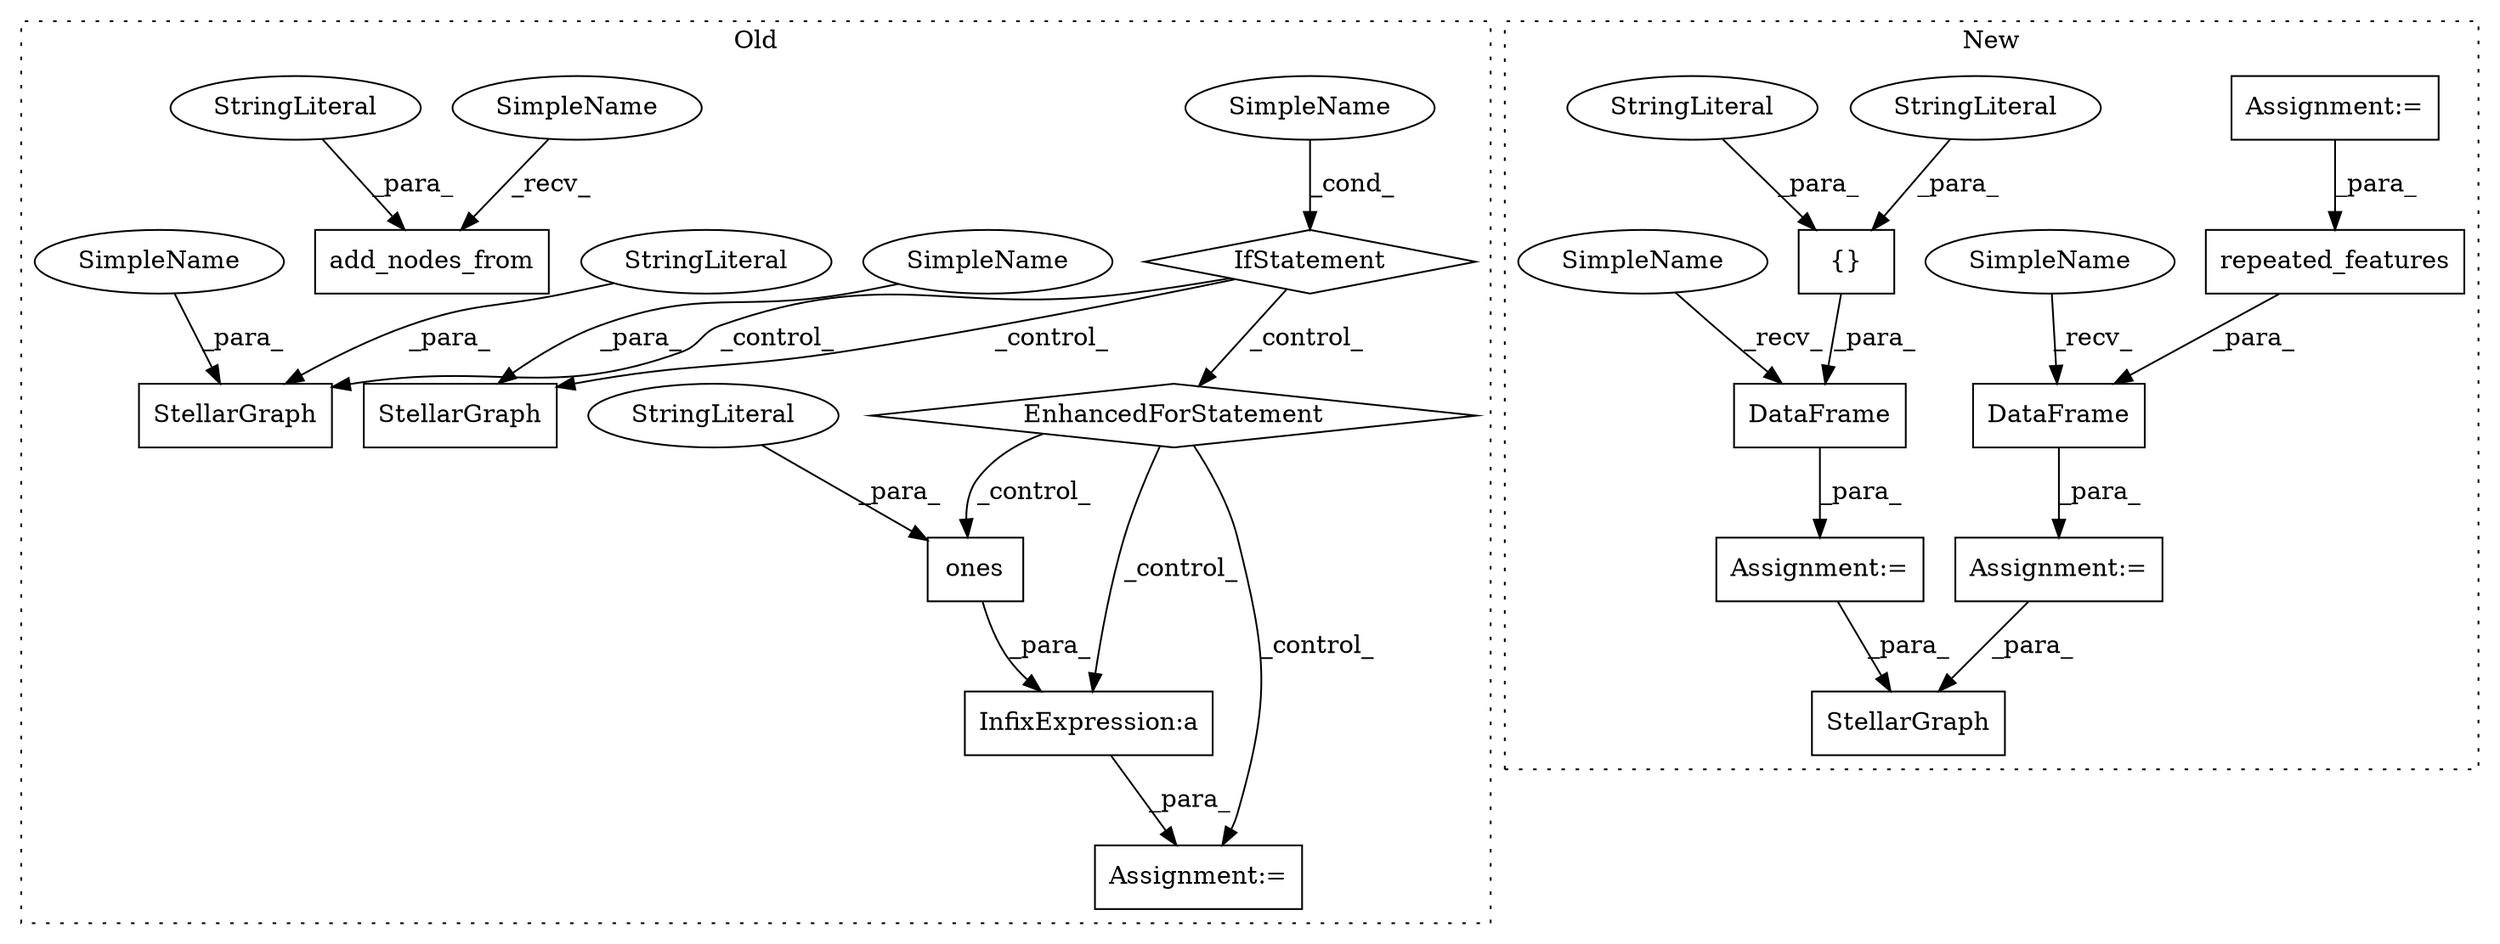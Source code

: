 digraph G {
subgraph cluster0 {
1 [label="IfStatement" a="25" s="2389,2421" l="4,2" shape="diamond"];
3 [label="EnhancedForStatement" a="70" s="2431,2525" l="69,2" shape="diamond"];
4 [label="ones" a="32" s="2604,2639" l="5,1" shape="box"];
5 [label="InfixExpression:a" a="27" s="2595" l="3" shape="box"];
6 [label="SimpleName" a="42" s="" l="" shape="ellipse"];
11 [label="StringLiteral" a="45" s="2634" l="5" shape="ellipse"];
14 [label="Assignment:=" a="7" s="2580" l="1" shape="box"];
17 [label="StellarGraph" a="32" s="2659,2683" l="13,1" shape="box"];
18 [label="StellarGraph" a="32" s="2708,2722" l="13,1" shape="box"];
20 [label="StringLiteral" a="45" s="2674" l="9" shape="ellipse"];
21 [label="add_nodes_from" a="32" s="2206,2238" l="15,1" shape="box"];
22 [label="StringLiteral" a="45" s="2234" l="4" shape="ellipse"];
23 [label="SimpleName" a="42" s="2672" l="1" shape="ellipse"];
24 [label="SimpleName" a="42" s="2204" l="1" shape="ellipse"];
25 [label="SimpleName" a="42" s="2721" l="1" shape="ellipse"];
label = "Old";
style="dotted";
}
subgraph cluster1 {
2 [label="repeated_features" a="32" s="2420,2482" l="18,1" shape="box"];
7 [label="StellarGraph" a="32" s="2746,2770" l="13,1" shape="box"];
8 [label="{}" a="4" s="2694,2712" l="1,1" shape="box"];
9 [label="DataFrame" a="32" s="2410,2496" l="10,1" shape="box"];
10 [label="StringLiteral" a="45" s="2695" l="8" shape="ellipse"];
12 [label="StringLiteral" a="45" s="2704" l="8" shape="ellipse"];
13 [label="Assignment:=" a="7" s="2149" l="1" shape="box"];
15 [label="Assignment:=" a="7" s="2509" l="1" shape="box"];
16 [label="Assignment:=" a="7" s="2290" l="1" shape="box"];
19 [label="DataFrame" a="32" s="2639,2726" l="10,1" shape="box"];
26 [label="SimpleName" a="42" s="2403" l="6" shape="ellipse"];
27 [label="SimpleName" a="42" s="2632" l="6" shape="ellipse"];
label = "New";
style="dotted";
}
1 -> 3 [label="_control_"];
1 -> 17 [label="_control_"];
1 -> 18 [label="_control_"];
2 -> 9 [label="_para_"];
3 -> 14 [label="_control_"];
3 -> 4 [label="_control_"];
3 -> 5 [label="_control_"];
4 -> 5 [label="_para_"];
5 -> 14 [label="_para_"];
6 -> 1 [label="_cond_"];
8 -> 19 [label="_para_"];
9 -> 16 [label="_para_"];
10 -> 8 [label="_para_"];
11 -> 4 [label="_para_"];
12 -> 8 [label="_para_"];
13 -> 2 [label="_para_"];
15 -> 7 [label="_para_"];
16 -> 7 [label="_para_"];
19 -> 15 [label="_para_"];
20 -> 17 [label="_para_"];
22 -> 21 [label="_para_"];
23 -> 17 [label="_para_"];
24 -> 21 [label="_recv_"];
25 -> 18 [label="_para_"];
26 -> 9 [label="_recv_"];
27 -> 19 [label="_recv_"];
}